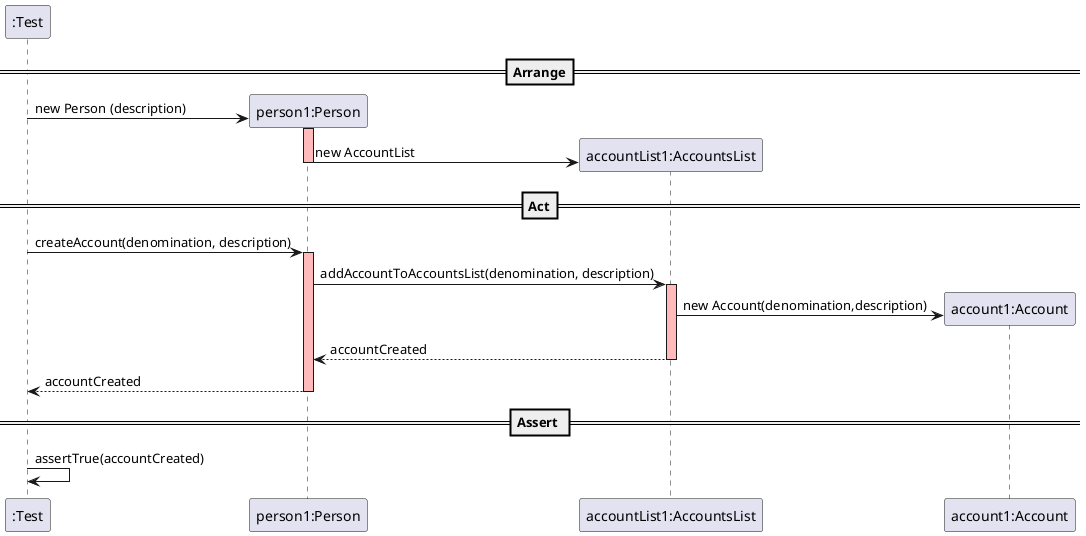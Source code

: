 @startuml
create ":Test"

==Arrange==

create "person1:Person"
":Test" -> "person1:Person" : new Person (description)
activate "person1:Person" #FFBBBB

create "accountList1:AccountsList"
"person1:Person" -> "accountList1:AccountsList" : new AccountList
deactivate "person1:Person" #FFBBBB


==Act==
":Test" -> "person1:Person" : createAccount(denomination, description)
activate "person1:Person" #FFBBBB

"person1:Person" -> "accountList1:AccountsList" : addAccountToAccountsList(denomination, description)
activate "accountList1:AccountsList" #FFBBBB

create "account1:Account"
"accountList1:AccountsList" -> "account1:Account" : new Account(denomination,description)

"accountList1:AccountsList" --> "person1:Person" : accountCreated
deactivate "accountList1:AccountsList" #FFBBBB

"person1:Person" --> ":Test" : accountCreated
deactivate "person1:Person" #FFBBBB

== Assert ==

":Test" -> ":Test" : assertTrue(accountCreated)
@enduml